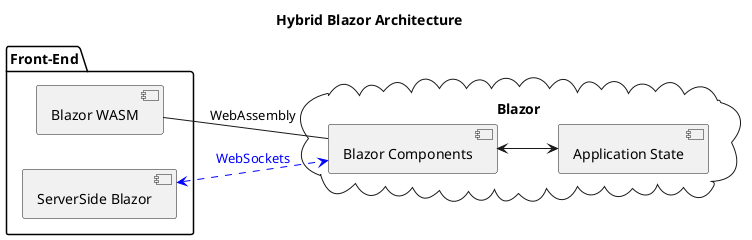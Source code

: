 @startuml

title Hybrid Blazor Architecture

skinparam componentStyle uml2
left to right direction

package "Front-End" as FrontEnd {
    component "Blazor WASM" as BlazorWasm
    component "ServerSide Blazor" as BlazorServer
}

cloud "Blazor" as Blazor {
    component "Blazor Components" as BlazorComponents
    component "Application State" as AppState
}

BlazorWasm -- BlazorComponents : WebAssembly
BlazorServer <.[#blue].> BlazorComponents : <color blue>WebSockets</color>

BlazorComponents <--> AppState

@enduml

